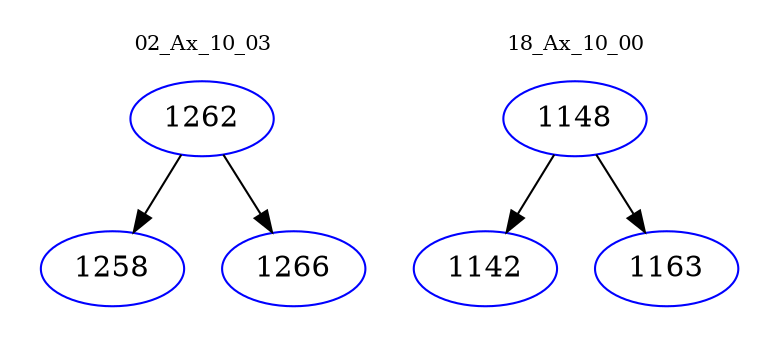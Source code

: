 digraph{
subgraph cluster_0 {
color = white
label = "02_Ax_10_03";
fontsize=10;
T0_1262 [label="1262", color="blue"]
T0_1262 -> T0_1258 [color="black"]
T0_1258 [label="1258", color="blue"]
T0_1262 -> T0_1266 [color="black"]
T0_1266 [label="1266", color="blue"]
}
subgraph cluster_1 {
color = white
label = "18_Ax_10_00";
fontsize=10;
T1_1148 [label="1148", color="blue"]
T1_1148 -> T1_1142 [color="black"]
T1_1142 [label="1142", color="blue"]
T1_1148 -> T1_1163 [color="black"]
T1_1163 [label="1163", color="blue"]
}
}
